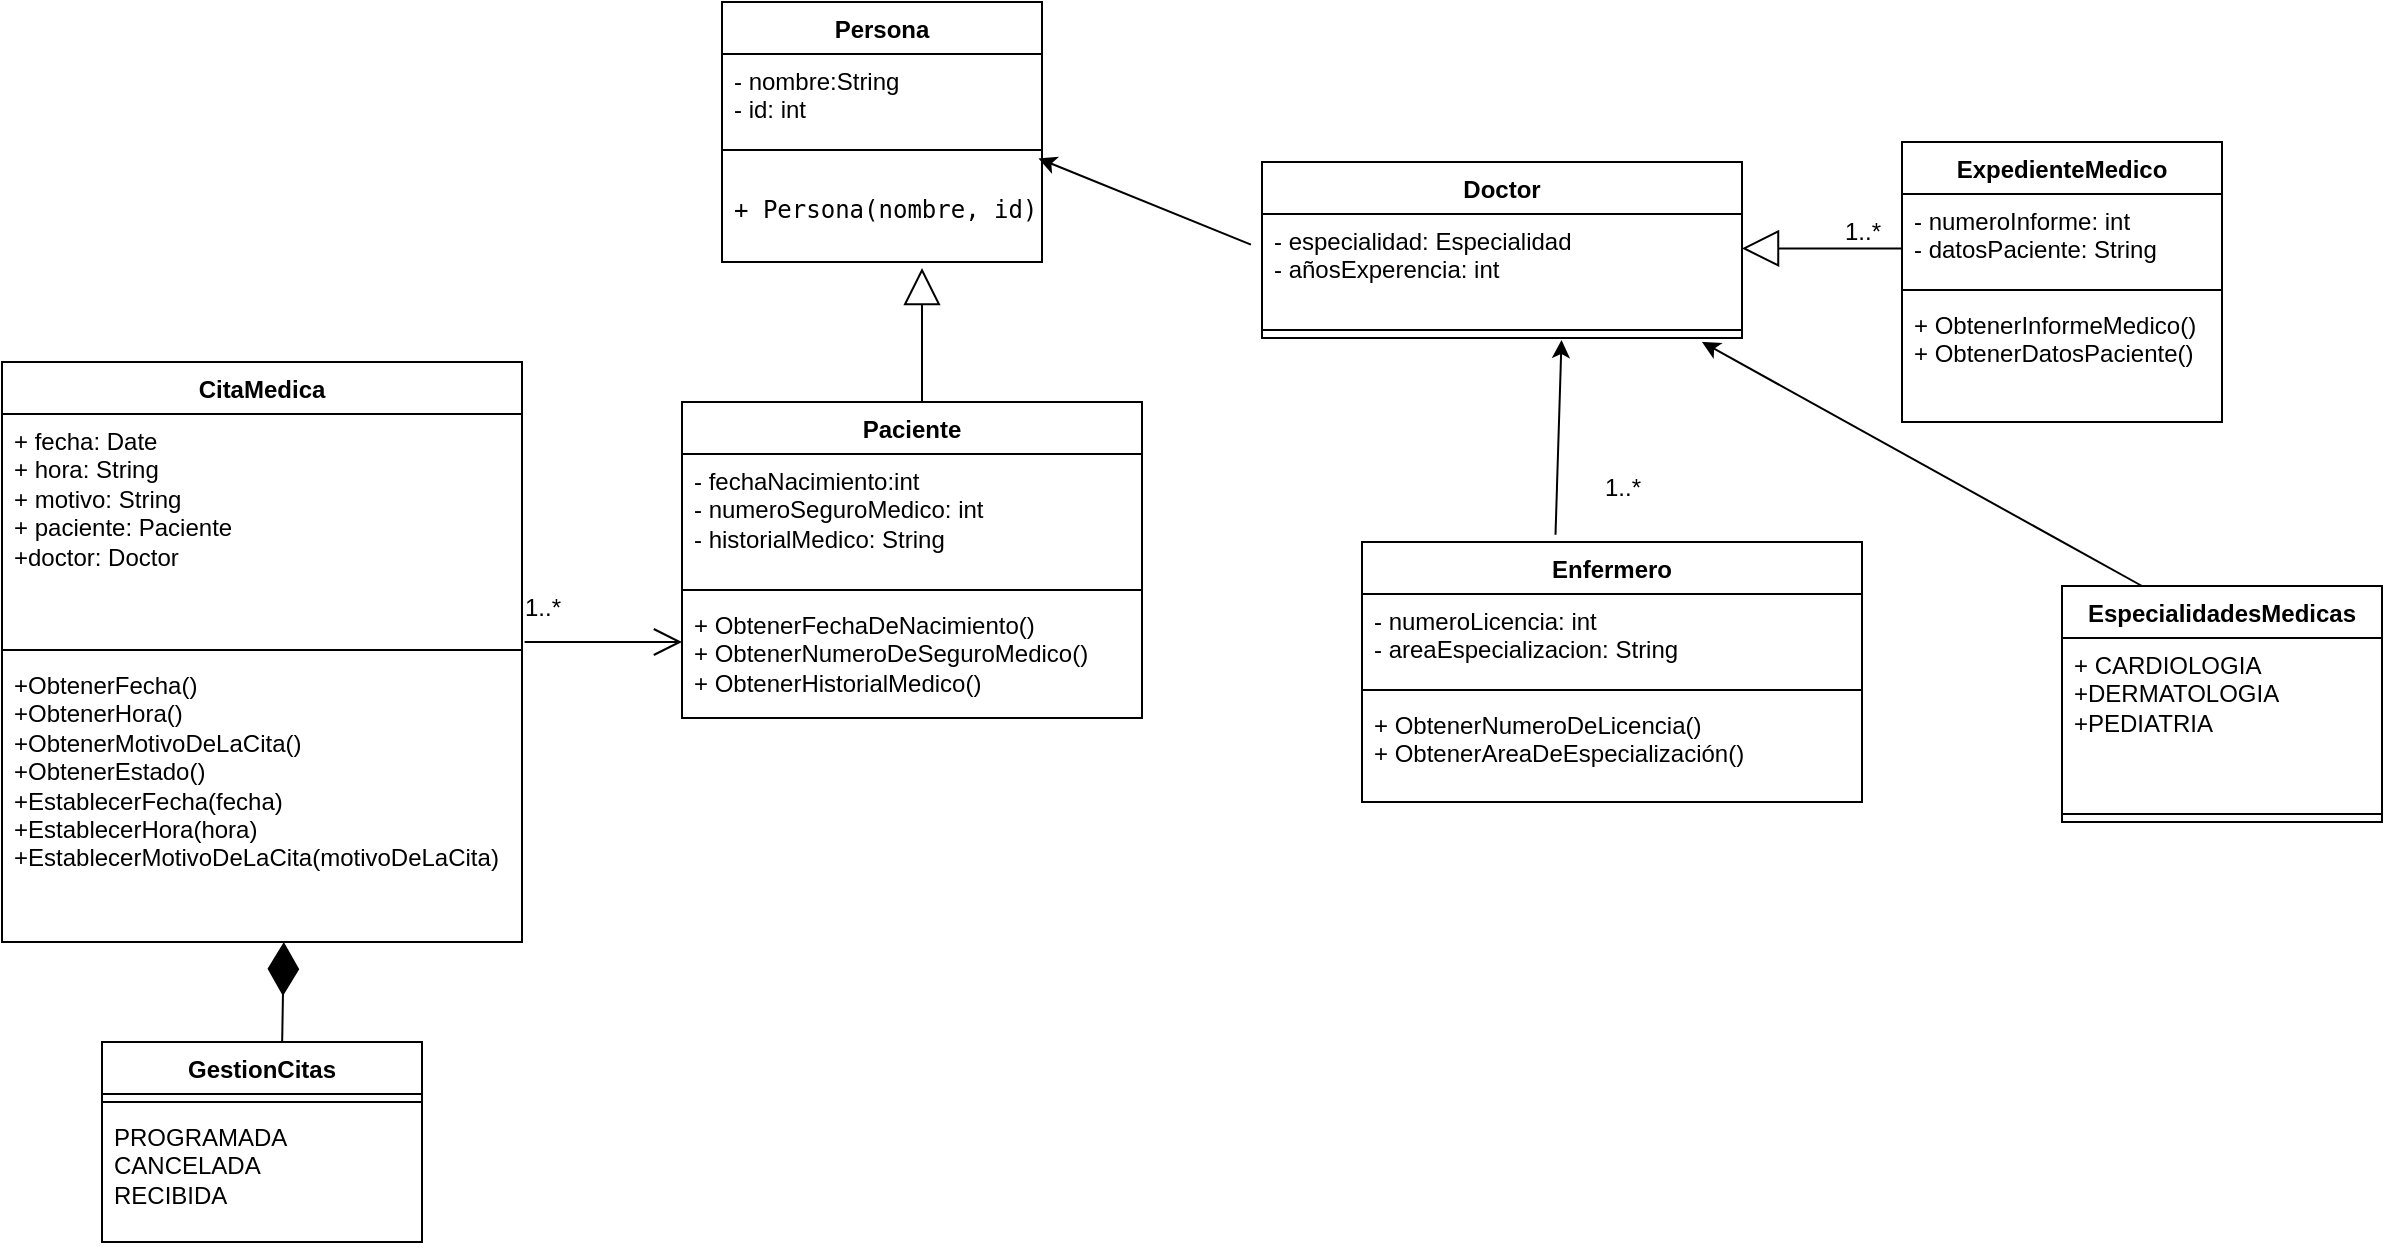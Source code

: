 <mxfile version="24.4.4" type="github">
  <diagram name="Página-1" id="jeI3qgtY-J405n5xUrlL">
    <mxGraphModel dx="1035" dy="544" grid="1" gridSize="10" guides="1" tooltips="1" connect="1" arrows="1" fold="1" page="1" pageScale="1" pageWidth="3300" pageHeight="2339" math="0" shadow="0">
      <root>
        <mxCell id="0" />
        <mxCell id="1" parent="0" />
        <mxCell id="4AoyNDgUCIslxURrZOKb-1" value="Persona" style="swimlane;fontStyle=1;align=center;verticalAlign=top;childLayout=stackLayout;horizontal=1;startSize=26;horizontalStack=0;resizeParent=1;resizeParentMax=0;resizeLast=0;collapsible=1;marginBottom=0;whiteSpace=wrap;html=1;" parent="1" vertex="1">
          <mxGeometry x="420" y="40" width="160" height="130" as="geometry" />
        </mxCell>
        <mxCell id="4AoyNDgUCIslxURrZOKb-2" value="&lt;div&gt;- nombre:String&lt;/div&gt;&lt;div&gt;- id: int&lt;/div&gt;&lt;div&gt;&lt;br&gt;&lt;/div&gt;" style="text;strokeColor=none;fillColor=none;align=left;verticalAlign=top;spacingLeft=4;spacingRight=4;overflow=hidden;rotatable=0;points=[[0,0.5],[1,0.5]];portConstraint=eastwest;whiteSpace=wrap;html=1;" parent="4AoyNDgUCIslxURrZOKb-1" vertex="1">
          <mxGeometry y="26" width="160" height="44" as="geometry" />
        </mxCell>
        <mxCell id="4AoyNDgUCIslxURrZOKb-3" value="" style="line;strokeWidth=1;fillColor=none;align=left;verticalAlign=middle;spacingTop=-1;spacingLeft=3;spacingRight=3;rotatable=0;labelPosition=right;points=[];portConstraint=eastwest;strokeColor=inherit;" parent="4AoyNDgUCIslxURrZOKb-1" vertex="1">
          <mxGeometry y="70" width="160" height="8" as="geometry" />
        </mxCell>
        <mxCell id="4AoyNDgUCIslxURrZOKb-4" value="&lt;pre&gt;&lt;code class=&quot;!whitespace-pre hljs language-plaintext&quot;&gt;+ Persona(nombre, id)&lt;/code&gt;&lt;/pre&gt;" style="text;strokeColor=none;fillColor=none;align=left;verticalAlign=top;spacingLeft=4;spacingRight=4;overflow=hidden;rotatable=0;points=[[0,0.5],[1,0.5]];portConstraint=eastwest;whiteSpace=wrap;html=1;" parent="4AoyNDgUCIslxURrZOKb-1" vertex="1">
          <mxGeometry y="78" width="160" height="52" as="geometry" />
        </mxCell>
        <mxCell id="4AoyNDgUCIslxURrZOKb-5" value="" style="endArrow=block;endSize=16;endFill=0;html=1;rounded=0;entryX=0.625;entryY=1.058;entryDx=0;entryDy=0;entryPerimeter=0;" parent="1" target="4AoyNDgUCIslxURrZOKb-4" edge="1">
          <mxGeometry width="160" relative="1" as="geometry">
            <mxPoint x="520" y="240" as="sourcePoint" />
            <mxPoint x="540" y="210" as="targetPoint" />
          </mxGeometry>
        </mxCell>
        <mxCell id="4AoyNDgUCIslxURrZOKb-14" value="Paciente" style="swimlane;fontStyle=1;align=center;verticalAlign=top;childLayout=stackLayout;horizontal=1;startSize=26;horizontalStack=0;resizeParent=1;resizeParentMax=0;resizeLast=0;collapsible=1;marginBottom=0;whiteSpace=wrap;html=1;" parent="1" vertex="1">
          <mxGeometry x="400" y="240" width="230" height="158" as="geometry" />
        </mxCell>
        <mxCell id="4AoyNDgUCIslxURrZOKb-15" value="&lt;div&gt;- fechaNacimiento:int&lt;/div&gt;&lt;div&gt;- numeroSeguroMedico: int&lt;/div&gt;&lt;div&gt;- historialMedico: String&lt;/div&gt;" style="text;strokeColor=none;fillColor=none;align=left;verticalAlign=top;spacingLeft=4;spacingRight=4;overflow=hidden;rotatable=0;points=[[0,0.5],[1,0.5]];portConstraint=eastwest;whiteSpace=wrap;html=1;" parent="4AoyNDgUCIslxURrZOKb-14" vertex="1">
          <mxGeometry y="26" width="230" height="64" as="geometry" />
        </mxCell>
        <mxCell id="4AoyNDgUCIslxURrZOKb-16" value="" style="line;strokeWidth=1;fillColor=none;align=left;verticalAlign=middle;spacingTop=-1;spacingLeft=3;spacingRight=3;rotatable=0;labelPosition=right;points=[];portConstraint=eastwest;strokeColor=inherit;" parent="4AoyNDgUCIslxURrZOKb-14" vertex="1">
          <mxGeometry y="90" width="230" height="8" as="geometry" />
        </mxCell>
        <mxCell id="4AoyNDgUCIslxURrZOKb-17" value="+ ObtenerFechaDeNacimiento()&lt;br&gt;+ ObtenerNumeroDeSeguroMedico()&lt;br&gt;+ ObtenerHistorialMedico()&lt;div&gt;&lt;br/&gt;&lt;/div&gt;" style="text;strokeColor=none;fillColor=none;align=left;verticalAlign=top;spacingLeft=4;spacingRight=4;overflow=hidden;rotatable=0;points=[[0,0.5],[1,0.5]];portConstraint=eastwest;whiteSpace=wrap;html=1;" parent="4AoyNDgUCIslxURrZOKb-14" vertex="1">
          <mxGeometry y="98" width="230" height="60" as="geometry" />
        </mxCell>
        <mxCell id="4AoyNDgUCIslxURrZOKb-25" value="Doctor" style="swimlane;fontStyle=1;align=center;verticalAlign=top;childLayout=stackLayout;horizontal=1;startSize=26;horizontalStack=0;resizeParent=1;resizeParentMax=0;resizeLast=0;collapsible=1;marginBottom=0;whiteSpace=wrap;html=1;" parent="1" vertex="1">
          <mxGeometry x="690" y="120" width="240" height="88" as="geometry" />
        </mxCell>
        <mxCell id="4AoyNDgUCIslxURrZOKb-26" value="&lt;div&gt;- especialidad: Especialidad &lt;br&gt;&lt;/div&gt;&lt;div&gt;- añosExperencia: int&lt;br&gt;&lt;/div&gt;" style="text;strokeColor=none;fillColor=none;align=left;verticalAlign=top;spacingLeft=4;spacingRight=4;overflow=hidden;rotatable=0;points=[[0,0.5],[1,0.5]];portConstraint=eastwest;whiteSpace=wrap;html=1;" parent="4AoyNDgUCIslxURrZOKb-25" vertex="1">
          <mxGeometry y="26" width="240" height="54" as="geometry" />
        </mxCell>
        <mxCell id="4AoyNDgUCIslxURrZOKb-27" value="" style="line;strokeWidth=1;fillColor=none;align=left;verticalAlign=middle;spacingTop=-1;spacingLeft=3;spacingRight=3;rotatable=0;labelPosition=right;points=[];portConstraint=eastwest;strokeColor=inherit;" parent="4AoyNDgUCIslxURrZOKb-25" vertex="1">
          <mxGeometry y="80" width="240" height="8" as="geometry" />
        </mxCell>
        <mxCell id="4AoyNDgUCIslxURrZOKb-31" value="Enfermero" style="swimlane;fontStyle=1;align=center;verticalAlign=top;childLayout=stackLayout;horizontal=1;startSize=26;horizontalStack=0;resizeParent=1;resizeParentMax=0;resizeLast=0;collapsible=1;marginBottom=0;whiteSpace=wrap;html=1;" parent="1" vertex="1">
          <mxGeometry x="740" y="310" width="250" height="130" as="geometry" />
        </mxCell>
        <mxCell id="4AoyNDgUCIslxURrZOKb-32" value="&lt;div&gt;- numeroLicencia: int&lt;/div&gt;&lt;div&gt;- areaEspecializacion: String&lt;br&gt;&lt;/div&gt;" style="text;strokeColor=none;fillColor=none;align=left;verticalAlign=top;spacingLeft=4;spacingRight=4;overflow=hidden;rotatable=0;points=[[0,0.5],[1,0.5]];portConstraint=eastwest;whiteSpace=wrap;html=1;" parent="4AoyNDgUCIslxURrZOKb-31" vertex="1">
          <mxGeometry y="26" width="250" height="44" as="geometry" />
        </mxCell>
        <mxCell id="4AoyNDgUCIslxURrZOKb-33" value="" style="line;strokeWidth=1;fillColor=none;align=left;verticalAlign=middle;spacingTop=-1;spacingLeft=3;spacingRight=3;rotatable=0;labelPosition=right;points=[];portConstraint=eastwest;strokeColor=inherit;" parent="4AoyNDgUCIslxURrZOKb-31" vertex="1">
          <mxGeometry y="70" width="250" height="8" as="geometry" />
        </mxCell>
        <mxCell id="4AoyNDgUCIslxURrZOKb-34" value="+ ObtenerNumeroDeLicencia()&lt;br&gt;+ ObtenerAreaDeEspecialización()" style="text;strokeColor=none;fillColor=none;align=left;verticalAlign=top;spacingLeft=4;spacingRight=4;overflow=hidden;rotatable=0;points=[[0,0.5],[1,0.5]];portConstraint=eastwest;whiteSpace=wrap;html=1;" parent="4AoyNDgUCIslxURrZOKb-31" vertex="1">
          <mxGeometry y="78" width="250" height="52" as="geometry" />
        </mxCell>
        <mxCell id="4AoyNDgUCIslxURrZOKb-37" value="CitaMedica" style="swimlane;fontStyle=1;align=center;verticalAlign=top;childLayout=stackLayout;horizontal=1;startSize=26;horizontalStack=0;resizeParent=1;resizeParentMax=0;resizeLast=0;collapsible=1;marginBottom=0;whiteSpace=wrap;html=1;" parent="1" vertex="1">
          <mxGeometry x="60" y="220" width="260" height="290" as="geometry" />
        </mxCell>
        <mxCell id="4AoyNDgUCIslxURrZOKb-38" value="+ fecha: Date&lt;br&gt;+ hora: String &amp;nbsp;&lt;br&gt;+ motivo: String&amp;nbsp; &lt;br&gt;+ paciente: Paciente&amp;nbsp;&amp;nbsp;&amp;nbsp; &amp;nbsp;&lt;br&gt;+doctor: Doctor&amp;nbsp;&amp;nbsp; " style="text;strokeColor=none;fillColor=none;align=left;verticalAlign=top;spacingLeft=4;spacingRight=4;overflow=hidden;rotatable=0;points=[[0,0.5],[1,0.5]];portConstraint=eastwest;whiteSpace=wrap;html=1;" parent="4AoyNDgUCIslxURrZOKb-37" vertex="1">
          <mxGeometry y="26" width="260" height="114" as="geometry" />
        </mxCell>
        <mxCell id="4AoyNDgUCIslxURrZOKb-39" value="" style="line;strokeWidth=1;fillColor=none;align=left;verticalAlign=middle;spacingTop=-1;spacingLeft=3;spacingRight=3;rotatable=0;labelPosition=right;points=[];portConstraint=eastwest;strokeColor=inherit;" parent="4AoyNDgUCIslxURrZOKb-37" vertex="1">
          <mxGeometry y="140" width="260" height="8" as="geometry" />
        </mxCell>
        <mxCell id="4AoyNDgUCIslxURrZOKb-40" value="+ObtenerFecha()&lt;br&gt;+ObtenerHora()&lt;br&gt;+ObtenerMotivoDeLaCita()&lt;br&gt;+ObtenerEstado()&lt;br&gt;+EstablecerFecha(fecha)&lt;br&gt;+EstablecerHora(hora)&lt;br&gt;+EstablecerMotivoDeLaCita(motivoDeLaCita)" style="text;strokeColor=none;fillColor=none;align=left;verticalAlign=top;spacingLeft=4;spacingRight=4;overflow=hidden;rotatable=0;points=[[0,0.5],[1,0.5]];portConstraint=eastwest;whiteSpace=wrap;html=1;" parent="4AoyNDgUCIslxURrZOKb-37" vertex="1">
          <mxGeometry y="148" width="260" height="142" as="geometry" />
        </mxCell>
        <mxCell id="4AoyNDgUCIslxURrZOKb-42" value="" style="endArrow=open;endFill=1;endSize=12;html=1;rounded=0;exitX=1.005;exitY=1;exitDx=0;exitDy=0;exitPerimeter=0;" parent="1" source="4AoyNDgUCIslxURrZOKb-38" edge="1">
          <mxGeometry width="160" relative="1" as="geometry">
            <mxPoint x="380" y="360" as="sourcePoint" />
            <mxPoint x="400" y="360" as="targetPoint" />
          </mxGeometry>
        </mxCell>
        <mxCell id="4AoyNDgUCIslxURrZOKb-43" value="ExpedienteMedico" style="swimlane;fontStyle=1;align=center;verticalAlign=top;childLayout=stackLayout;horizontal=1;startSize=26;horizontalStack=0;resizeParent=1;resizeParentMax=0;resizeLast=0;collapsible=1;marginBottom=0;whiteSpace=wrap;html=1;" parent="1" vertex="1">
          <mxGeometry x="1010" y="110" width="160" height="140" as="geometry" />
        </mxCell>
        <mxCell id="4AoyNDgUCIslxURrZOKb-44" value="&lt;div&gt;- numeroInforme: int&lt;/div&gt;&lt;div&gt;- datosPaciente: String&lt;br&gt;&lt;/div&gt;" style="text;strokeColor=none;fillColor=none;align=left;verticalAlign=top;spacingLeft=4;spacingRight=4;overflow=hidden;rotatable=0;points=[[0,0.5],[1,0.5]];portConstraint=eastwest;whiteSpace=wrap;html=1;" parent="4AoyNDgUCIslxURrZOKb-43" vertex="1">
          <mxGeometry y="26" width="160" height="44" as="geometry" />
        </mxCell>
        <mxCell id="4AoyNDgUCIslxURrZOKb-45" value="" style="line;strokeWidth=1;fillColor=none;align=left;verticalAlign=middle;spacingTop=-1;spacingLeft=3;spacingRight=3;rotatable=0;labelPosition=right;points=[];portConstraint=eastwest;strokeColor=inherit;" parent="4AoyNDgUCIslxURrZOKb-43" vertex="1">
          <mxGeometry y="70" width="160" height="8" as="geometry" />
        </mxCell>
        <mxCell id="4AoyNDgUCIslxURrZOKb-46" value="&lt;div&gt;+ ObtenerInformeMedico()&lt;/div&gt;&lt;div&gt;+ ObtenerDatosPaciente()&lt;br&gt;&lt;/div&gt;" style="text;strokeColor=none;fillColor=none;align=left;verticalAlign=top;spacingLeft=4;spacingRight=4;overflow=hidden;rotatable=0;points=[[0,0.5],[1,0.5]];portConstraint=eastwest;whiteSpace=wrap;html=1;" parent="4AoyNDgUCIslxURrZOKb-43" vertex="1">
          <mxGeometry y="78" width="160" height="62" as="geometry" />
        </mxCell>
        <mxCell id="4AoyNDgUCIslxURrZOKb-47" value="" style="endArrow=block;endSize=16;endFill=0;html=1;rounded=0;" parent="1" edge="1">
          <mxGeometry width="160" relative="1" as="geometry">
            <mxPoint x="1010" y="163.23" as="sourcePoint" />
            <mxPoint x="930" y="163.23" as="targetPoint" />
            <Array as="points" />
          </mxGeometry>
        </mxCell>
        <mxCell id="4AoyNDgUCIslxURrZOKb-48" value="GestionCitas" style="swimlane;fontStyle=1;align=center;verticalAlign=top;childLayout=stackLayout;horizontal=1;startSize=26;horizontalStack=0;resizeParent=1;resizeParentMax=0;resizeLast=0;collapsible=1;marginBottom=0;whiteSpace=wrap;html=1;" parent="1" vertex="1">
          <mxGeometry x="110" y="560" width="160" height="100" as="geometry" />
        </mxCell>
        <mxCell id="4AoyNDgUCIslxURrZOKb-50" value="" style="line;strokeWidth=1;fillColor=none;align=left;verticalAlign=middle;spacingTop=-1;spacingLeft=3;spacingRight=3;rotatable=0;labelPosition=right;points=[];portConstraint=eastwest;strokeColor=inherit;" parent="4AoyNDgUCIslxURrZOKb-48" vertex="1">
          <mxGeometry y="26" width="160" height="8" as="geometry" />
        </mxCell>
        <mxCell id="4AoyNDgUCIslxURrZOKb-51" value="&lt;div&gt;PROGRAMADA&lt;/div&gt;&lt;div&gt;CANCELADA &lt;br&gt;&lt;/div&gt;&lt;div&gt;RECIBIDA&lt;br&gt;&lt;/div&gt;" style="text;strokeColor=none;fillColor=none;align=left;verticalAlign=top;spacingLeft=4;spacingRight=4;overflow=hidden;rotatable=0;points=[[0,0.5],[1,0.5]];portConstraint=eastwest;whiteSpace=wrap;html=1;" parent="4AoyNDgUCIslxURrZOKb-48" vertex="1">
          <mxGeometry y="34" width="160" height="66" as="geometry" />
        </mxCell>
        <mxCell id="4AoyNDgUCIslxURrZOKb-53" value="" style="endArrow=diamondThin;endFill=1;endSize=24;html=1;rounded=0;entryX=0.542;entryY=1;entryDx=0;entryDy=0;entryPerimeter=0;exitX=0.563;exitY=0;exitDx=0;exitDy=0;exitPerimeter=0;" parent="1" source="4AoyNDgUCIslxURrZOKb-48" target="4AoyNDgUCIslxURrZOKb-40" edge="1">
          <mxGeometry width="160" relative="1" as="geometry">
            <mxPoint x="200" y="550" as="sourcePoint" />
            <mxPoint x="540" y="470" as="targetPoint" />
          </mxGeometry>
        </mxCell>
        <mxCell id="4AoyNDgUCIslxURrZOKb-58" value="1..*" style="text;html=1;align=center;verticalAlign=middle;resizable=0;points=[];autosize=1;strokeColor=none;fillColor=none;" parent="1" vertex="1">
          <mxGeometry x="310" y="328" width="40" height="30" as="geometry" />
        </mxCell>
        <mxCell id="4AoyNDgUCIslxURrZOKb-59" value="1..*" style="text;html=1;align=center;verticalAlign=middle;resizable=0;points=[];autosize=1;strokeColor=none;fillColor=none;" parent="1" vertex="1">
          <mxGeometry x="970" y="140" width="40" height="30" as="geometry" />
        </mxCell>
        <mxCell id="4AoyNDgUCIslxURrZOKb-60" value="" style="endArrow=classic;html=1;rounded=0;entryX=0.989;entryY=0.004;entryDx=0;entryDy=0;entryPerimeter=0;exitX=-0.023;exitY=0.283;exitDx=0;exitDy=0;exitPerimeter=0;" parent="1" source="4AoyNDgUCIslxURrZOKb-26" target="4AoyNDgUCIslxURrZOKb-4" edge="1">
          <mxGeometry width="50" height="50" relative="1" as="geometry">
            <mxPoint x="970" y="500" as="sourcePoint" />
            <mxPoint x="1020" y="450" as="targetPoint" />
          </mxGeometry>
        </mxCell>
        <mxCell id="4AoyNDgUCIslxURrZOKb-63" value="" style="endArrow=classic;html=1;rounded=0;exitX=0.387;exitY=-0.028;exitDx=0;exitDy=0;exitPerimeter=0;entryX=0.624;entryY=1.125;entryDx=0;entryDy=0;entryPerimeter=0;" parent="1" source="4AoyNDgUCIslxURrZOKb-31" target="4AoyNDgUCIslxURrZOKb-27" edge="1">
          <mxGeometry width="50" height="50" relative="1" as="geometry">
            <mxPoint x="970" y="360" as="sourcePoint" />
            <mxPoint x="1020" y="310" as="targetPoint" />
          </mxGeometry>
        </mxCell>
        <mxCell id="4AoyNDgUCIslxURrZOKb-64" value="1..*" style="text;html=1;align=center;verticalAlign=middle;resizable=0;points=[];autosize=1;strokeColor=none;fillColor=none;" parent="1" vertex="1">
          <mxGeometry x="850" y="268" width="40" height="30" as="geometry" />
        </mxCell>
        <mxCell id="AoCNl6h4C2JJp3qXRvJS-1" value="EspecialidadesMedicas" style="swimlane;fontStyle=1;align=center;verticalAlign=top;childLayout=stackLayout;horizontal=1;startSize=26;horizontalStack=0;resizeParent=1;resizeParentMax=0;resizeLast=0;collapsible=1;marginBottom=0;whiteSpace=wrap;html=1;" vertex="1" parent="1">
          <mxGeometry x="1090" y="332" width="160" height="118" as="geometry" />
        </mxCell>
        <mxCell id="AoCNl6h4C2JJp3qXRvJS-2" value="&lt;div&gt;+ CARDIOLOGIA&lt;/div&gt;&lt;div&gt;+DERMATOLOGIA&lt;/div&gt;&lt;div&gt;+PEDIATRIA&lt;br&gt;&lt;/div&gt;" style="text;strokeColor=none;fillColor=none;align=left;verticalAlign=top;spacingLeft=4;spacingRight=4;overflow=hidden;rotatable=0;points=[[0,0.5],[1,0.5]];portConstraint=eastwest;whiteSpace=wrap;html=1;" vertex="1" parent="AoCNl6h4C2JJp3qXRvJS-1">
          <mxGeometry y="26" width="160" height="84" as="geometry" />
        </mxCell>
        <mxCell id="AoCNl6h4C2JJp3qXRvJS-3" value="" style="line;strokeWidth=1;fillColor=none;align=left;verticalAlign=middle;spacingTop=-1;spacingLeft=3;spacingRight=3;rotatable=0;labelPosition=right;points=[];portConstraint=eastwest;strokeColor=inherit;" vertex="1" parent="AoCNl6h4C2JJp3qXRvJS-1">
          <mxGeometry y="110" width="160" height="8" as="geometry" />
        </mxCell>
        <mxCell id="AoCNl6h4C2JJp3qXRvJS-5" value="" style="endArrow=classic;html=1;rounded=0;exitX=0.25;exitY=0;exitDx=0;exitDy=0;" edge="1" parent="1" source="AoCNl6h4C2JJp3qXRvJS-1">
          <mxGeometry width="50" height="50" relative="1" as="geometry">
            <mxPoint x="847" y="316" as="sourcePoint" />
            <mxPoint x="910" y="210" as="targetPoint" />
          </mxGeometry>
        </mxCell>
      </root>
    </mxGraphModel>
  </diagram>
</mxfile>
